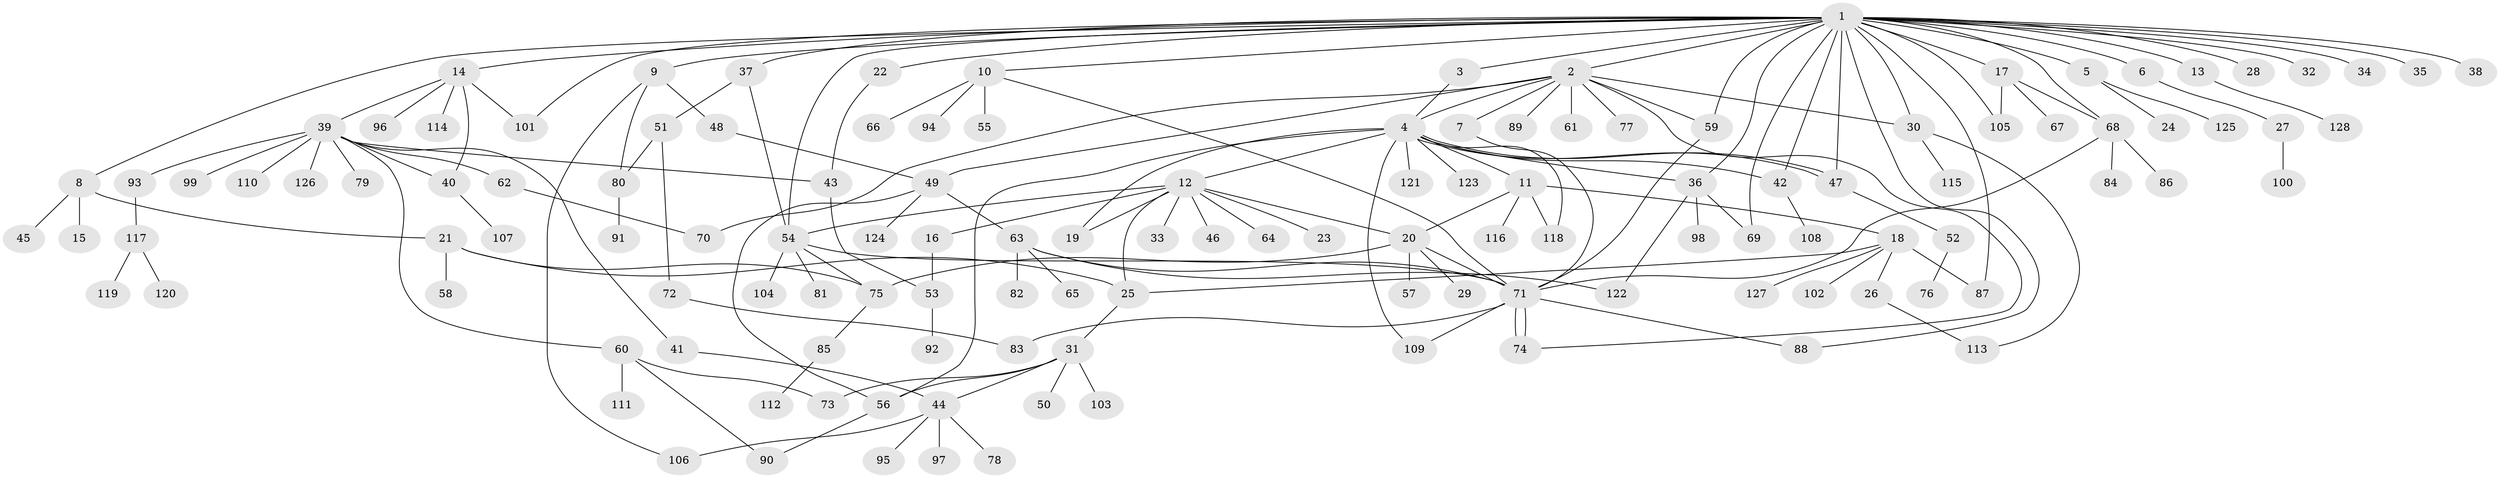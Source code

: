 // coarse degree distribution, {18: 0.018518518518518517, 6: 0.05555555555555555, 5: 0.09259259259259259, 8: 0.037037037037037035, 2: 0.18518518518518517, 4: 0.18518518518518517, 3: 0.2037037037037037, 1: 0.2037037037037037, 9: 0.018518518518518517}
// Generated by graph-tools (version 1.1) at 2025/50/03/04/25 22:50:23]
// undirected, 128 vertices, 173 edges
graph export_dot {
  node [color=gray90,style=filled];
  1;
  2;
  3;
  4;
  5;
  6;
  7;
  8;
  9;
  10;
  11;
  12;
  13;
  14;
  15;
  16;
  17;
  18;
  19;
  20;
  21;
  22;
  23;
  24;
  25;
  26;
  27;
  28;
  29;
  30;
  31;
  32;
  33;
  34;
  35;
  36;
  37;
  38;
  39;
  40;
  41;
  42;
  43;
  44;
  45;
  46;
  47;
  48;
  49;
  50;
  51;
  52;
  53;
  54;
  55;
  56;
  57;
  58;
  59;
  60;
  61;
  62;
  63;
  64;
  65;
  66;
  67;
  68;
  69;
  70;
  71;
  72;
  73;
  74;
  75;
  76;
  77;
  78;
  79;
  80;
  81;
  82;
  83;
  84;
  85;
  86;
  87;
  88;
  89;
  90;
  91;
  92;
  93;
  94;
  95;
  96;
  97;
  98;
  99;
  100;
  101;
  102;
  103;
  104;
  105;
  106;
  107;
  108;
  109;
  110;
  111;
  112;
  113;
  114;
  115;
  116;
  117;
  118;
  119;
  120;
  121;
  122;
  123;
  124;
  125;
  126;
  127;
  128;
  1 -- 2;
  1 -- 3;
  1 -- 5;
  1 -- 6;
  1 -- 8;
  1 -- 9;
  1 -- 10;
  1 -- 13;
  1 -- 14;
  1 -- 17;
  1 -- 22;
  1 -- 28;
  1 -- 30;
  1 -- 32;
  1 -- 34;
  1 -- 35;
  1 -- 36;
  1 -- 37;
  1 -- 38;
  1 -- 42;
  1 -- 47;
  1 -- 54;
  1 -- 59;
  1 -- 68;
  1 -- 69;
  1 -- 87;
  1 -- 88;
  1 -- 101;
  1 -- 105;
  2 -- 4;
  2 -- 7;
  2 -- 30;
  2 -- 49;
  2 -- 59;
  2 -- 61;
  2 -- 70;
  2 -- 74;
  2 -- 77;
  2 -- 89;
  3 -- 4;
  4 -- 11;
  4 -- 12;
  4 -- 19;
  4 -- 36;
  4 -- 42;
  4 -- 47;
  4 -- 47;
  4 -- 56;
  4 -- 109;
  4 -- 118;
  4 -- 121;
  4 -- 123;
  5 -- 24;
  5 -- 125;
  6 -- 27;
  7 -- 71;
  8 -- 15;
  8 -- 21;
  8 -- 45;
  9 -- 48;
  9 -- 80;
  9 -- 106;
  10 -- 55;
  10 -- 66;
  10 -- 71;
  10 -- 94;
  11 -- 18;
  11 -- 20;
  11 -- 116;
  11 -- 118;
  12 -- 16;
  12 -- 19;
  12 -- 20;
  12 -- 23;
  12 -- 25;
  12 -- 33;
  12 -- 46;
  12 -- 54;
  12 -- 64;
  13 -- 128;
  14 -- 39;
  14 -- 40;
  14 -- 96;
  14 -- 101;
  14 -- 114;
  16 -- 53;
  17 -- 67;
  17 -- 68;
  17 -- 105;
  18 -- 25;
  18 -- 26;
  18 -- 87;
  18 -- 102;
  18 -- 127;
  20 -- 29;
  20 -- 57;
  20 -- 71;
  20 -- 75;
  21 -- 25;
  21 -- 58;
  21 -- 75;
  22 -- 43;
  25 -- 31;
  26 -- 113;
  27 -- 100;
  30 -- 113;
  30 -- 115;
  31 -- 44;
  31 -- 50;
  31 -- 56;
  31 -- 73;
  31 -- 103;
  36 -- 69;
  36 -- 98;
  36 -- 122;
  37 -- 51;
  37 -- 54;
  39 -- 40;
  39 -- 41;
  39 -- 43;
  39 -- 60;
  39 -- 62;
  39 -- 79;
  39 -- 93;
  39 -- 99;
  39 -- 110;
  39 -- 126;
  40 -- 107;
  41 -- 44;
  42 -- 108;
  43 -- 53;
  44 -- 78;
  44 -- 95;
  44 -- 97;
  44 -- 106;
  47 -- 52;
  48 -- 49;
  49 -- 56;
  49 -- 63;
  49 -- 124;
  51 -- 72;
  51 -- 80;
  52 -- 76;
  53 -- 92;
  54 -- 71;
  54 -- 75;
  54 -- 81;
  54 -- 104;
  56 -- 90;
  59 -- 71;
  60 -- 73;
  60 -- 90;
  60 -- 111;
  62 -- 70;
  63 -- 65;
  63 -- 71;
  63 -- 82;
  63 -- 122;
  68 -- 71;
  68 -- 84;
  68 -- 86;
  71 -- 74;
  71 -- 74;
  71 -- 83;
  71 -- 88;
  71 -- 109;
  72 -- 83;
  75 -- 85;
  80 -- 91;
  85 -- 112;
  93 -- 117;
  117 -- 119;
  117 -- 120;
}
